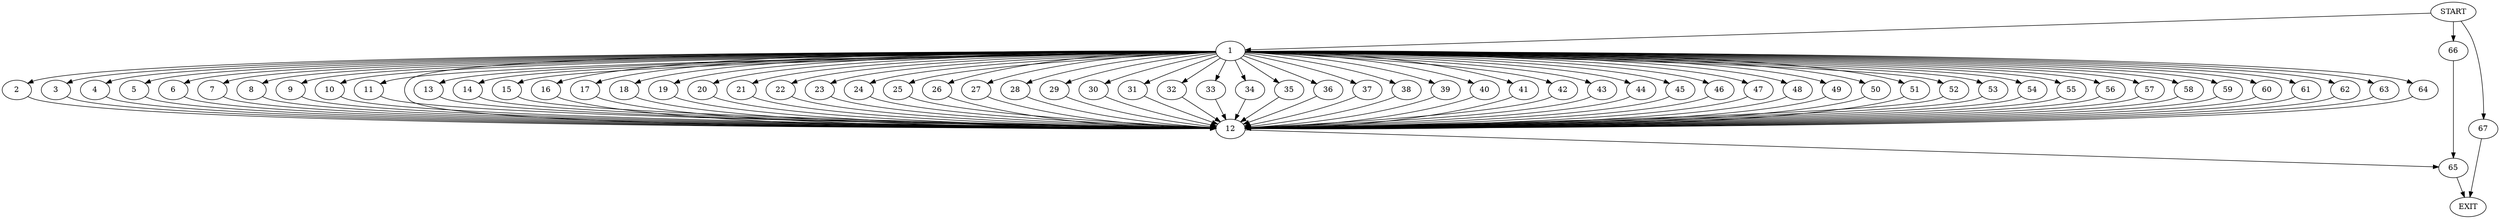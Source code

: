 digraph {
0 [label="START"];
1;
2;
3;
4;
5;
6;
7;
8;
9;
10;
11;
12;
13;
14;
15;
16;
17;
18;
19;
20;
21;
22;
23;
24;
25;
26;
27;
28;
29;
30;
31;
32;
33;
34;
35;
36;
37;
38;
39;
40;
41;
42;
43;
44;
45;
46;
47;
48;
49;
50;
51;
52;
53;
54;
55;
56;
57;
58;
59;
60;
61;
62;
63;
64;
65;
66;
67;
68 [label="EXIT"];
0 -> 1;
1 -> 2;
1 -> 3;
1 -> 4;
1 -> 5;
1 -> 6;
1 -> 7;
1 -> 8;
1 -> 9;
1 -> 10;
1 -> 11;
1 -> 12;
1 -> 13;
1 -> 14;
1 -> 15;
1 -> 16;
1 -> 17;
1 -> 18;
1 -> 19;
1 -> 20;
1 -> 21;
1 -> 22;
1 -> 23;
1 -> 24;
1 -> 25;
1 -> 26;
1 -> 27;
1 -> 28;
1 -> 29;
1 -> 30;
1 -> 31;
1 -> 32;
1 -> 33;
1 -> 34;
1 -> 35;
1 -> 36;
1 -> 37;
1 -> 38;
1 -> 39;
1 -> 40;
1 -> 41;
1 -> 42;
1 -> 43;
1 -> 44;
1 -> 45;
1 -> 46;
1 -> 47;
1 -> 48;
1 -> 49;
1 -> 50;
1 -> 51;
1 -> 52;
1 -> 53;
1 -> 54;
1 -> 55;
1 -> 56;
1 -> 57;
1 -> 58;
1 -> 59;
1 -> 60;
1 -> 61;
1 -> 62;
1 -> 63;
1 -> 64;
14 -> 12;
40 -> 12;
50 -> 12;
38 -> 12;
41 -> 12;
57 -> 12;
53 -> 12;
58 -> 12;
54 -> 12;
59 -> 12;
42 -> 12;
32 -> 12;
3 -> 12;
34 -> 12;
61 -> 12;
48 -> 12;
26 -> 12;
39 -> 12;
62 -> 12;
56 -> 12;
13 -> 12;
29 -> 12;
35 -> 12;
43 -> 12;
8 -> 12;
23 -> 12;
33 -> 12;
18 -> 12;
47 -> 12;
5 -> 12;
64 -> 12;
36 -> 12;
12 -> 65;
52 -> 12;
15 -> 12;
21 -> 12;
6 -> 12;
9 -> 12;
17 -> 12;
31 -> 12;
55 -> 12;
4 -> 12;
60 -> 12;
24 -> 12;
37 -> 12;
30 -> 12;
51 -> 12;
10 -> 12;
19 -> 12;
20 -> 12;
22 -> 12;
28 -> 12;
2 -> 12;
44 -> 12;
27 -> 12;
16 -> 12;
46 -> 12;
25 -> 12;
11 -> 12;
7 -> 12;
49 -> 12;
45 -> 12;
63 -> 12;
65 -> 68;
0 -> 66;
66 -> 65;
0 -> 67;
67 -> 68;
}